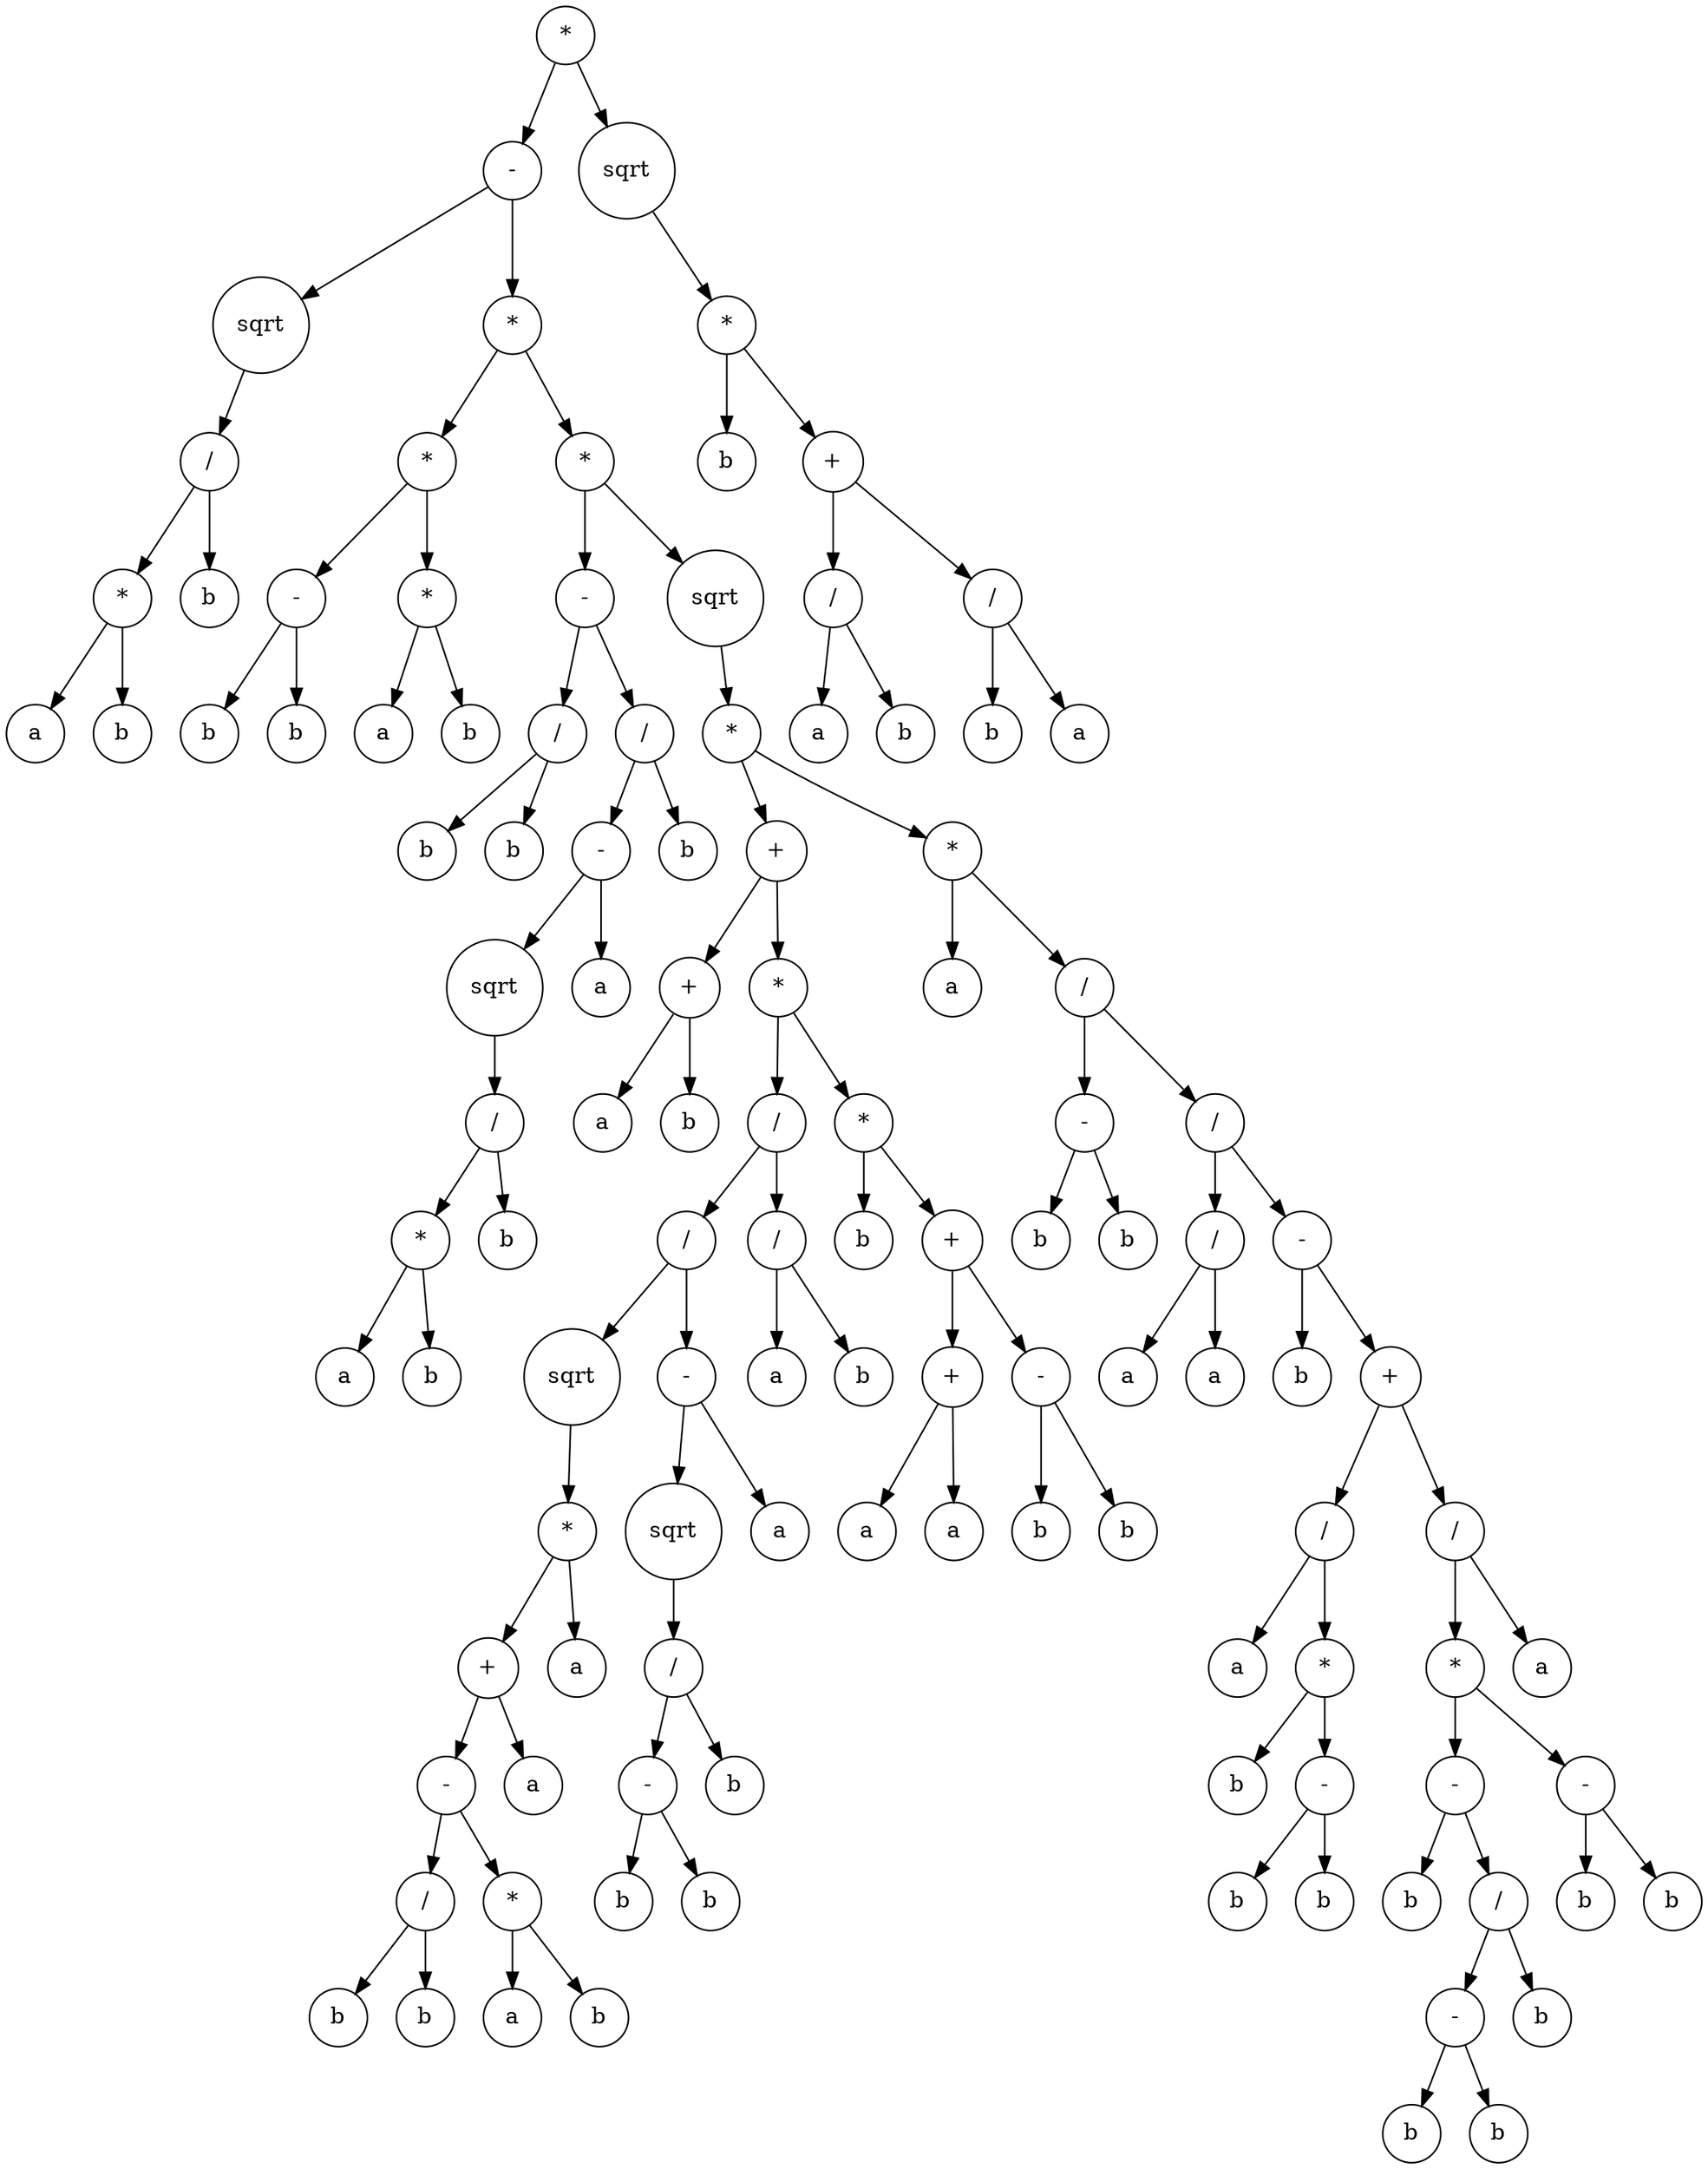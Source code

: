 digraph g {
graph [ordering=out];
node [shape=circle];
n[label = "*"];
n0[label = "-"];
n00[label = "sqrt"];
n000[label = "/"];
n0000[label = "*"];
n00000[label = "a"];
n0000 -> n00000;
n00001[label = "b"];
n0000 -> n00001;
n000 -> n0000;
n0001[label = "b"];
n000 -> n0001;
n00 -> n000;
n0 -> n00;
n01[label = "*"];
n010[label = "*"];
n0100[label = "-"];
n01000[label = "b"];
n0100 -> n01000;
n01001[label = "b"];
n0100 -> n01001;
n010 -> n0100;
n0101[label = "*"];
n01010[label = "a"];
n0101 -> n01010;
n01011[label = "b"];
n0101 -> n01011;
n010 -> n0101;
n01 -> n010;
n011[label = "*"];
n0110[label = "-"];
n01100[label = "/"];
n011000[label = "b"];
n01100 -> n011000;
n011001[label = "b"];
n01100 -> n011001;
n0110 -> n01100;
n01101[label = "/"];
n011010[label = "-"];
n0110100[label = "sqrt"];
n01101000[label = "/"];
n011010000[label = "*"];
n0110100000[label = "a"];
n011010000 -> n0110100000;
n0110100001[label = "b"];
n011010000 -> n0110100001;
n01101000 -> n011010000;
n011010001[label = "b"];
n01101000 -> n011010001;
n0110100 -> n01101000;
n011010 -> n0110100;
n0110101[label = "a"];
n011010 -> n0110101;
n01101 -> n011010;
n011011[label = "b"];
n01101 -> n011011;
n0110 -> n01101;
n011 -> n0110;
n0111[label = "sqrt"];
n01110[label = "*"];
n011100[label = "+"];
n0111000[label = "+"];
n01110000[label = "a"];
n0111000 -> n01110000;
n01110001[label = "b"];
n0111000 -> n01110001;
n011100 -> n0111000;
n0111001[label = "*"];
n01110010[label = "/"];
n011100100[label = "/"];
n0111001000[label = "sqrt"];
n01110010000[label = "*"];
n011100100000[label = "+"];
n0111001000000[label = "-"];
n01110010000000[label = "/"];
n011100100000000[label = "b"];
n01110010000000 -> n011100100000000;
n011100100000001[label = "b"];
n01110010000000 -> n011100100000001;
n0111001000000 -> n01110010000000;
n01110010000001[label = "*"];
n011100100000010[label = "a"];
n01110010000001 -> n011100100000010;
n011100100000011[label = "b"];
n01110010000001 -> n011100100000011;
n0111001000000 -> n01110010000001;
n011100100000 -> n0111001000000;
n0111001000001[label = "a"];
n011100100000 -> n0111001000001;
n01110010000 -> n011100100000;
n011100100001[label = "a"];
n01110010000 -> n011100100001;
n0111001000 -> n01110010000;
n011100100 -> n0111001000;
n0111001001[label = "-"];
n01110010010[label = "sqrt"];
n011100100100[label = "/"];
n0111001001000[label = "-"];
n01110010010000[label = "b"];
n0111001001000 -> n01110010010000;
n01110010010001[label = "b"];
n0111001001000 -> n01110010010001;
n011100100100 -> n0111001001000;
n0111001001001[label = "b"];
n011100100100 -> n0111001001001;
n01110010010 -> n011100100100;
n0111001001 -> n01110010010;
n01110010011[label = "a"];
n0111001001 -> n01110010011;
n011100100 -> n0111001001;
n01110010 -> n011100100;
n011100101[label = "/"];
n0111001010[label = "a"];
n011100101 -> n0111001010;
n0111001011[label = "b"];
n011100101 -> n0111001011;
n01110010 -> n011100101;
n0111001 -> n01110010;
n01110011[label = "*"];
n011100110[label = "b"];
n01110011 -> n011100110;
n011100111[label = "+"];
n0111001110[label = "+"];
n01110011100[label = "a"];
n0111001110 -> n01110011100;
n01110011101[label = "a"];
n0111001110 -> n01110011101;
n011100111 -> n0111001110;
n0111001111[label = "-"];
n01110011110[label = "b"];
n0111001111 -> n01110011110;
n01110011111[label = "b"];
n0111001111 -> n01110011111;
n011100111 -> n0111001111;
n01110011 -> n011100111;
n0111001 -> n01110011;
n011100 -> n0111001;
n01110 -> n011100;
n011101[label = "*"];
n0111010[label = "a"];
n011101 -> n0111010;
n0111011[label = "/"];
n01110110[label = "-"];
n011101100[label = "b"];
n01110110 -> n011101100;
n011101101[label = "b"];
n01110110 -> n011101101;
n0111011 -> n01110110;
n01110111[label = "/"];
n011101110[label = "/"];
n0111011100[label = "a"];
n011101110 -> n0111011100;
n0111011101[label = "a"];
n011101110 -> n0111011101;
n01110111 -> n011101110;
n011101111[label = "-"];
n0111011110[label = "b"];
n011101111 -> n0111011110;
n0111011111[label = "+"];
n01110111110[label = "/"];
n011101111100[label = "a"];
n01110111110 -> n011101111100;
n011101111101[label = "*"];
n0111011111010[label = "b"];
n011101111101 -> n0111011111010;
n0111011111011[label = "-"];
n01110111110110[label = "b"];
n0111011111011 -> n01110111110110;
n01110111110111[label = "b"];
n0111011111011 -> n01110111110111;
n011101111101 -> n0111011111011;
n01110111110 -> n011101111101;
n0111011111 -> n01110111110;
n01110111111[label = "/"];
n011101111110[label = "*"];
n0111011111100[label = "-"];
n01110111111000[label = "b"];
n0111011111100 -> n01110111111000;
n01110111111001[label = "/"];
n011101111110010[label = "-"];
n0111011111100100[label = "b"];
n011101111110010 -> n0111011111100100;
n0111011111100101[label = "b"];
n011101111110010 -> n0111011111100101;
n01110111111001 -> n011101111110010;
n011101111110011[label = "b"];
n01110111111001 -> n011101111110011;
n0111011111100 -> n01110111111001;
n011101111110 -> n0111011111100;
n0111011111101[label = "-"];
n01110111111010[label = "b"];
n0111011111101 -> n01110111111010;
n01110111111011[label = "b"];
n0111011111101 -> n01110111111011;
n011101111110 -> n0111011111101;
n01110111111 -> n011101111110;
n011101111111[label = "a"];
n01110111111 -> n011101111111;
n0111011111 -> n01110111111;
n011101111 -> n0111011111;
n01110111 -> n011101111;
n0111011 -> n01110111;
n011101 -> n0111011;
n01110 -> n011101;
n0111 -> n01110;
n011 -> n0111;
n01 -> n011;
n0 -> n01;
n -> n0;
n1[label = "sqrt"];
n10[label = "*"];
n100[label = "b"];
n10 -> n100;
n101[label = "+"];
n1010[label = "/"];
n10100[label = "a"];
n1010 -> n10100;
n10101[label = "b"];
n1010 -> n10101;
n101 -> n1010;
n1011[label = "/"];
n10110[label = "b"];
n1011 -> n10110;
n10111[label = "a"];
n1011 -> n10111;
n101 -> n1011;
n10 -> n101;
n1 -> n10;
n -> n1;
}
